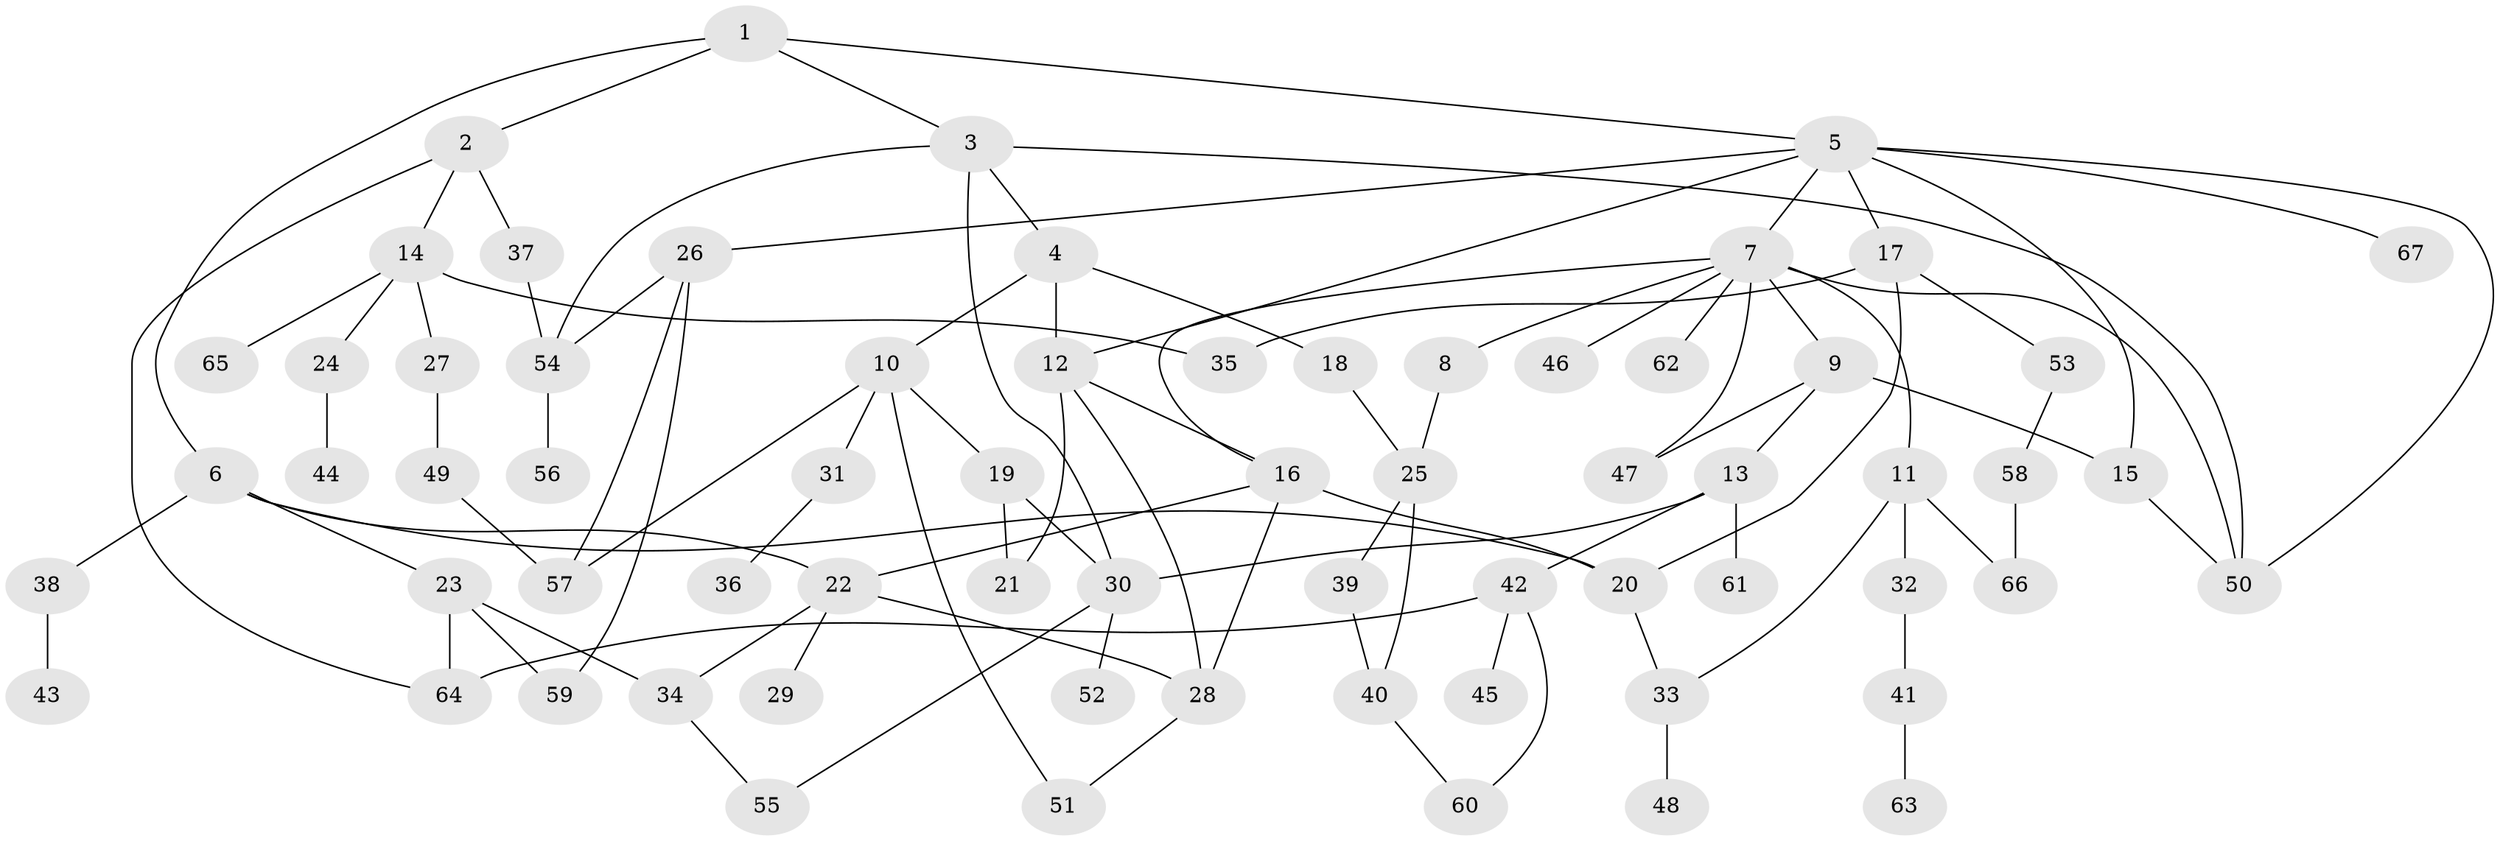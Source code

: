 // coarse degree distribution, {6: 0.08695652173913043, 7: 0.043478260869565216, 10: 0.021739130434782608, 8: 0.021739130434782608, 2: 0.2826086956521739, 4: 0.1956521739130435, 3: 0.10869565217391304, 1: 0.21739130434782608, 5: 0.021739130434782608}
// Generated by graph-tools (version 1.1) at 2025/51/02/27/25 19:51:37]
// undirected, 67 vertices, 97 edges
graph export_dot {
graph [start="1"]
  node [color=gray90,style=filled];
  1;
  2;
  3;
  4;
  5;
  6;
  7;
  8;
  9;
  10;
  11;
  12;
  13;
  14;
  15;
  16;
  17;
  18;
  19;
  20;
  21;
  22;
  23;
  24;
  25;
  26;
  27;
  28;
  29;
  30;
  31;
  32;
  33;
  34;
  35;
  36;
  37;
  38;
  39;
  40;
  41;
  42;
  43;
  44;
  45;
  46;
  47;
  48;
  49;
  50;
  51;
  52;
  53;
  54;
  55;
  56;
  57;
  58;
  59;
  60;
  61;
  62;
  63;
  64;
  65;
  66;
  67;
  1 -- 2;
  1 -- 3;
  1 -- 5;
  1 -- 6;
  2 -- 14;
  2 -- 37;
  2 -- 64;
  3 -- 4;
  3 -- 30;
  3 -- 54;
  3 -- 50;
  4 -- 10;
  4 -- 12;
  4 -- 18;
  5 -- 7;
  5 -- 17;
  5 -- 26;
  5 -- 50;
  5 -- 67;
  5 -- 12;
  5 -- 15;
  6 -- 22;
  6 -- 23;
  6 -- 38;
  6 -- 20;
  7 -- 8;
  7 -- 9;
  7 -- 11;
  7 -- 16;
  7 -- 46;
  7 -- 62;
  7 -- 50;
  7 -- 47;
  8 -- 25;
  9 -- 13;
  9 -- 15;
  9 -- 47;
  10 -- 19;
  10 -- 31;
  10 -- 57;
  10 -- 51;
  11 -- 32;
  11 -- 33;
  11 -- 66;
  12 -- 21;
  12 -- 16;
  12 -- 28;
  13 -- 42;
  13 -- 61;
  13 -- 30;
  14 -- 24;
  14 -- 27;
  14 -- 35;
  14 -- 65;
  15 -- 50;
  16 -- 20;
  16 -- 28;
  16 -- 22;
  17 -- 53;
  17 -- 20;
  17 -- 35;
  18 -- 25;
  19 -- 30;
  19 -- 21;
  20 -- 33;
  22 -- 29;
  22 -- 28;
  22 -- 34;
  23 -- 34;
  23 -- 59;
  23 -- 64;
  24 -- 44;
  25 -- 39;
  25 -- 40;
  26 -- 57;
  26 -- 54;
  26 -- 59;
  27 -- 49;
  28 -- 51;
  30 -- 52;
  30 -- 55;
  31 -- 36;
  32 -- 41;
  33 -- 48;
  34 -- 55;
  37 -- 54;
  38 -- 43;
  39 -- 40;
  40 -- 60;
  41 -- 63;
  42 -- 45;
  42 -- 60;
  42 -- 64;
  49 -- 57;
  53 -- 58;
  54 -- 56;
  58 -- 66;
}
